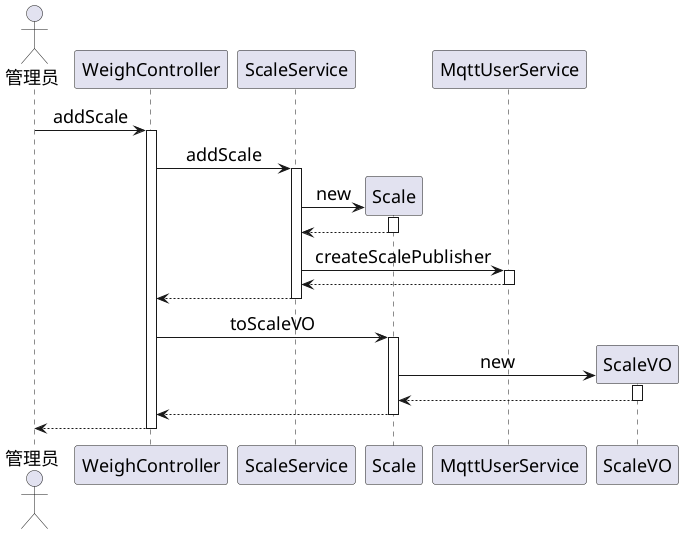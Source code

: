 @startuml
skinparam sequenceMessageAlign center
skinparam defaultFontSize 18
Actor 管理员 as Actor
Actor -> WeighController : addScale
activate WeighController
WeighController -> ScaleService : addScale
activate ScaleService
create Scale
ScaleService -> Scale : new
activate Scale
Scale --> ScaleService
deactivate Scale
ScaleService -> MqttUserService : createScalePublisher
activate MqttUserService
MqttUserService --> ScaleService
deactivate MqttUserService
ScaleService --> WeighController
deactivate ScaleService
WeighController -> Scale : toScaleVO
activate Scale
create ScaleVO
Scale -> ScaleVO : new
activate ScaleVO
ScaleVO --> Scale
deactivate ScaleVO
Scale --> WeighController
deactivate Scale
return
@enduml